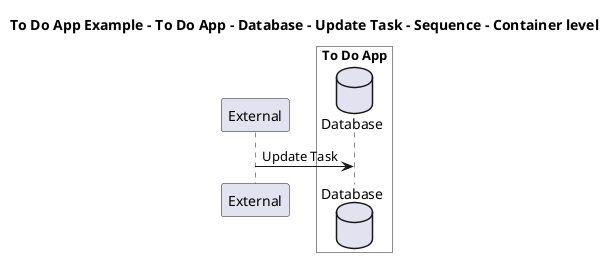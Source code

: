 @startuml

title To Do App Example - To Do App - Database - Update Task - Sequence - Container level

participant "External" as C4InterFlow.SoftwareSystems.ExternalSystem

box "To Do App" #White
    database "Database" as ToDoAppExample.SoftwareSystems.ToDoApp.Containers.Database
end box


C4InterFlow.SoftwareSystems.ExternalSystem -> ToDoAppExample.SoftwareSystems.ToDoApp.Containers.Database : Update Task


@enduml
